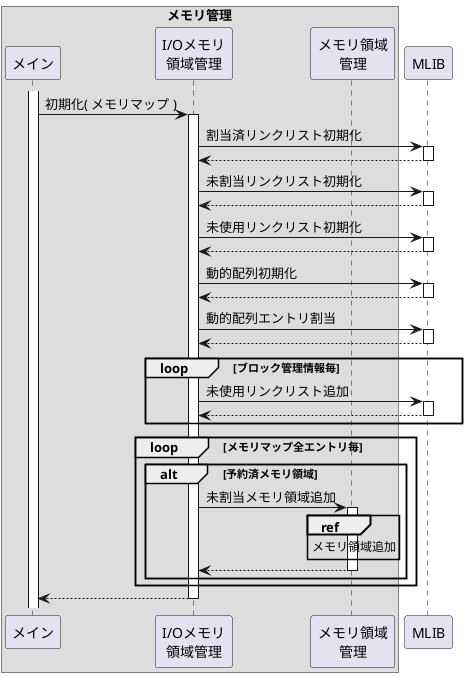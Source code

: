 @startuml

box "メモリ管理"
    participant "メイン"              as main
    participant "I/Oメモリ\n領域管理" as io
    participant "メモリ領域\n管理"    as area
end box
participant "MLIB" as mlib

activate main

main -> io: 初期化( メモリマップ )
activate io

io -> mlib: 割当済リンクリスト初期化
activate mlib
io <-- mlib:
deactivate mlib

io -> mlib: 未割当リンクリスト初期化
activate mlib
io <-- mlib:
deactivate mlib

io -> mlib: 未使用リンクリスト初期化
activate mlib
io <-- mlib:
deactivate mlib

io -> mlib: 動的配列初期化
activate mlib
io <-- mlib:
deactivate mlib

io -> mlib: 動的配列エントリ割当
activate mlib
io <-- mlib:
deactivate mlib

loop ブロック管理情報毎
    io -> mlib: 未使用リンクリスト追加
    activate mlib
    io <-- mlib:
    deactivate mlib
end loop

loop メモリマップ全エントリ毎
    alt 予約済メモリ領域
        io -> area: 未割当メモリ領域追加
        activate area
        ref over area: メモリ領域追加
        io <-- area:
        deactivate area
    end alt
end loop

main <-- io:
deactivate io

@enduml
